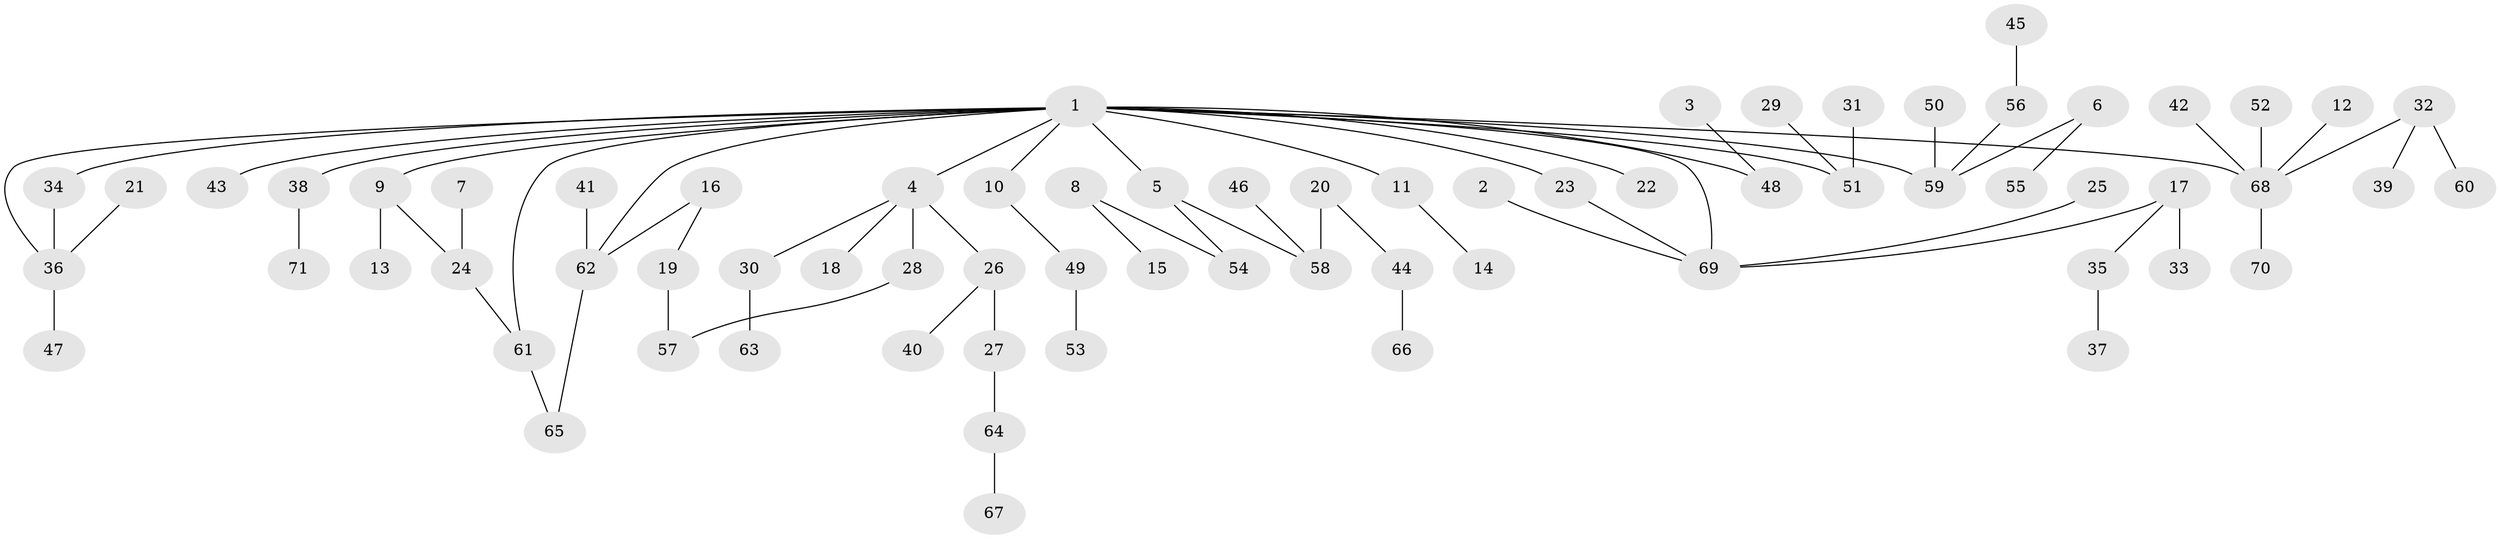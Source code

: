// original degree distribution, {5: 0.028169014084507043, 10: 0.007042253521126761, 3: 0.1267605633802817, 7: 0.007042253521126761, 4: 0.07746478873239436, 6: 0.007042253521126761, 2: 0.31690140845070425, 1: 0.4295774647887324}
// Generated by graph-tools (version 1.1) at 2025/25/03/09/25 03:25:25]
// undirected, 71 vertices, 75 edges
graph export_dot {
graph [start="1"]
  node [color=gray90,style=filled];
  1;
  2;
  3;
  4;
  5;
  6;
  7;
  8;
  9;
  10;
  11;
  12;
  13;
  14;
  15;
  16;
  17;
  18;
  19;
  20;
  21;
  22;
  23;
  24;
  25;
  26;
  27;
  28;
  29;
  30;
  31;
  32;
  33;
  34;
  35;
  36;
  37;
  38;
  39;
  40;
  41;
  42;
  43;
  44;
  45;
  46;
  47;
  48;
  49;
  50;
  51;
  52;
  53;
  54;
  55;
  56;
  57;
  58;
  59;
  60;
  61;
  62;
  63;
  64;
  65;
  66;
  67;
  68;
  69;
  70;
  71;
  1 -- 4 [weight=1.0];
  1 -- 5 [weight=1.0];
  1 -- 9 [weight=1.0];
  1 -- 10 [weight=1.0];
  1 -- 11 [weight=1.0];
  1 -- 22 [weight=1.0];
  1 -- 23 [weight=1.0];
  1 -- 34 [weight=1.0];
  1 -- 36 [weight=1.0];
  1 -- 38 [weight=1.0];
  1 -- 43 [weight=1.0];
  1 -- 48 [weight=1.0];
  1 -- 51 [weight=1.0];
  1 -- 59 [weight=1.0];
  1 -- 61 [weight=1.0];
  1 -- 62 [weight=1.0];
  1 -- 68 [weight=1.0];
  1 -- 69 [weight=1.0];
  2 -- 69 [weight=1.0];
  3 -- 48 [weight=1.0];
  4 -- 18 [weight=1.0];
  4 -- 26 [weight=1.0];
  4 -- 28 [weight=1.0];
  4 -- 30 [weight=1.0];
  5 -- 54 [weight=1.0];
  5 -- 58 [weight=1.0];
  6 -- 55 [weight=1.0];
  6 -- 59 [weight=1.0];
  7 -- 24 [weight=1.0];
  8 -- 15 [weight=1.0];
  8 -- 54 [weight=1.0];
  9 -- 13 [weight=1.0];
  9 -- 24 [weight=1.0];
  10 -- 49 [weight=1.0];
  11 -- 14 [weight=1.0];
  12 -- 68 [weight=1.0];
  16 -- 19 [weight=1.0];
  16 -- 62 [weight=1.0];
  17 -- 33 [weight=1.0];
  17 -- 35 [weight=1.0];
  17 -- 69 [weight=1.0];
  19 -- 57 [weight=1.0];
  20 -- 44 [weight=1.0];
  20 -- 58 [weight=1.0];
  21 -- 36 [weight=1.0];
  23 -- 69 [weight=1.0];
  24 -- 61 [weight=1.0];
  25 -- 69 [weight=1.0];
  26 -- 27 [weight=1.0];
  26 -- 40 [weight=1.0];
  27 -- 64 [weight=1.0];
  28 -- 57 [weight=1.0];
  29 -- 51 [weight=1.0];
  30 -- 63 [weight=1.0];
  31 -- 51 [weight=1.0];
  32 -- 39 [weight=1.0];
  32 -- 60 [weight=1.0];
  32 -- 68 [weight=1.0];
  34 -- 36 [weight=1.0];
  35 -- 37 [weight=1.0];
  36 -- 47 [weight=1.0];
  38 -- 71 [weight=1.0];
  41 -- 62 [weight=1.0];
  42 -- 68 [weight=1.0];
  44 -- 66 [weight=1.0];
  45 -- 56 [weight=1.0];
  46 -- 58 [weight=1.0];
  49 -- 53 [weight=1.0];
  50 -- 59 [weight=1.0];
  52 -- 68 [weight=1.0];
  56 -- 59 [weight=1.0];
  61 -- 65 [weight=1.0];
  62 -- 65 [weight=1.0];
  64 -- 67 [weight=1.0];
  68 -- 70 [weight=1.0];
}
